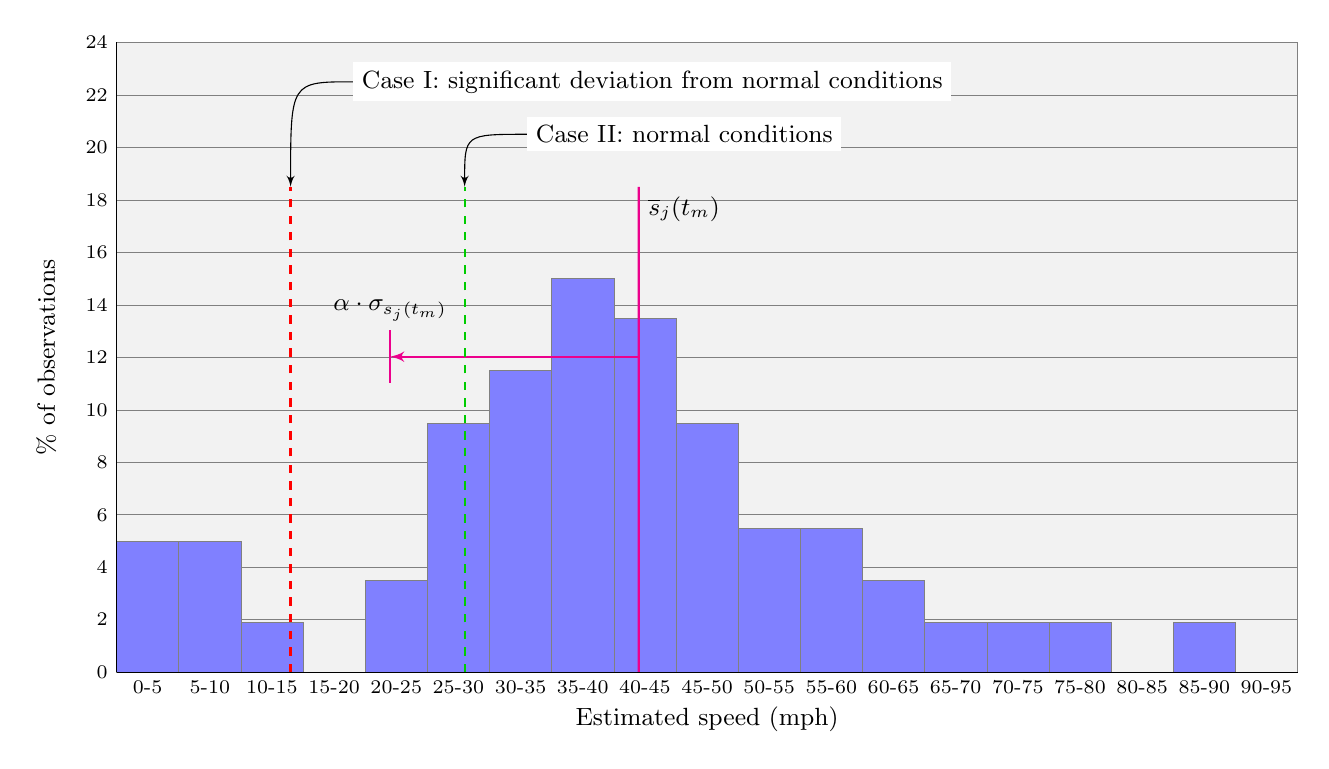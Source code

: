 \small
\newcounter{hold}
\begin{tikzpicture}[xscale=15/95,yscale=1/24*8]
  \path[fill=black!5] (0,0) rectangle (95,24);
  \foreach \step in {0,2,...,24} {
    \draw[gray,very thin,text=black] (0,\step) node [left] {\scriptsize\step} -- (95,\step);
  }
  \draw[gray,very thin] (95,0) -- (95,24);

  \foreach \step/\val in {0/5,5/5,10/1.9,15/0,20/3.5,25/9.5,30/11.5,35/15,40/13.5,45/9.5,50/5.5,55/5.5,60/3.5,65/1.9,70/1.9,75/1.9,80/0,85/1.9,90/0}
  {
    \draw[gray,very thin,fill=blue!50] (\step,0) rectangle (\step+5,\val);
    \setcounter{hold}{\step}
    \addtocounter{hold}{5}
    \draw[gray,text=black] (\step+5/2,0) node [below] {\scriptsize\step-\arabic{hold}};
  }

  % mean
  \draw[magenta,thick] (42,0) coordinate (mean) -- coordinate[pos=0.65] (sdconn) (mean |- 0,18.5) node [below right,black] {$\overline{s}_j(t_m)$};

  % stddev
  \draw[magenta,thick,latex'-] ($(sdconn) + (-20,0)$) coordinate (sdline) -- (sdconn);
  \draw[magenta,thick] (sdline) ++(0,-1) -- ++(0,2) node [above,black] {$\alpha\cdot\sigma_{s_j(t_m)}$};


  % est spd
  \draw[red,thick,dashed] (14,0) -- (14,18.5) coordinate (c1top);
  \draw[latex'-] (c1top) .. controls +(90:4) .. ++(5,4) node[anchor=west,fill=white] {\small Case I: significant deviation from normal conditions};

  % est spd 
  \draw[green!80!black,thick,dashed] (28,0) -- (28,18.5) coordinate (c2top);
  \draw[latex'-] (c2top) .. controls +(90:2) .. ++(5,2) node[anchor=west,fill=white] {\small Case II: normal conditions};
  
  % axes
  \draw (0,0) -- node [below=1em] {Estimated speed (mph)} (95,0);
  \draw (0,0) -- node [sloped,above=2em] {\% of observations} (0,24); 
\end{tikzpicture}
